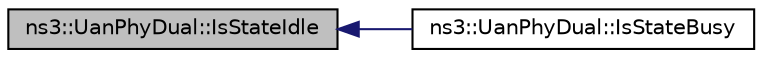 digraph "ns3::UanPhyDual::IsStateIdle"
{
  edge [fontname="Helvetica",fontsize="10",labelfontname="Helvetica",labelfontsize="10"];
  node [fontname="Helvetica",fontsize="10",shape=record];
  rankdir="LR";
  Node1 [label="ns3::UanPhyDual::IsStateIdle",height=0.2,width=0.4,color="black", fillcolor="grey75", style="filled", fontcolor="black"];
  Node1 -> Node2 [dir="back",color="midnightblue",fontsize="10",style="solid"];
  Node2 [label="ns3::UanPhyDual::IsStateBusy",height=0.2,width=0.4,color="black", fillcolor="white", style="filled",URL="$dd/dfb/classns3_1_1UanPhyDual.html#af850c03e22399ac3d65b4ef5efff1550"];
}
